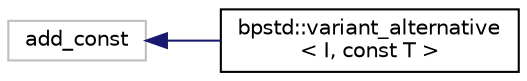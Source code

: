 digraph "Graphical Class Hierarchy"
{
 // LATEX_PDF_SIZE
  edge [fontname="Helvetica",fontsize="10",labelfontname="Helvetica",labelfontsize="10"];
  node [fontname="Helvetica",fontsize="10",shape=record];
  rankdir="LR";
  Node95 [label="add_const",height=0.2,width=0.4,color="grey75", fillcolor="white", style="filled",tooltip=" "];
  Node95 -> Node0 [dir="back",color="midnightblue",fontsize="10",style="solid",fontname="Helvetica"];
  Node0 [label="bpstd::variant_alternative\l\< I, const T \>",height=0.2,width=0.4,color="black", fillcolor="white", style="filled",URL="$dc/d0c/structbpstd_1_1variant__alternative_3_01_i_00_01const_01_t_01_4.html",tooltip=" "];
}
